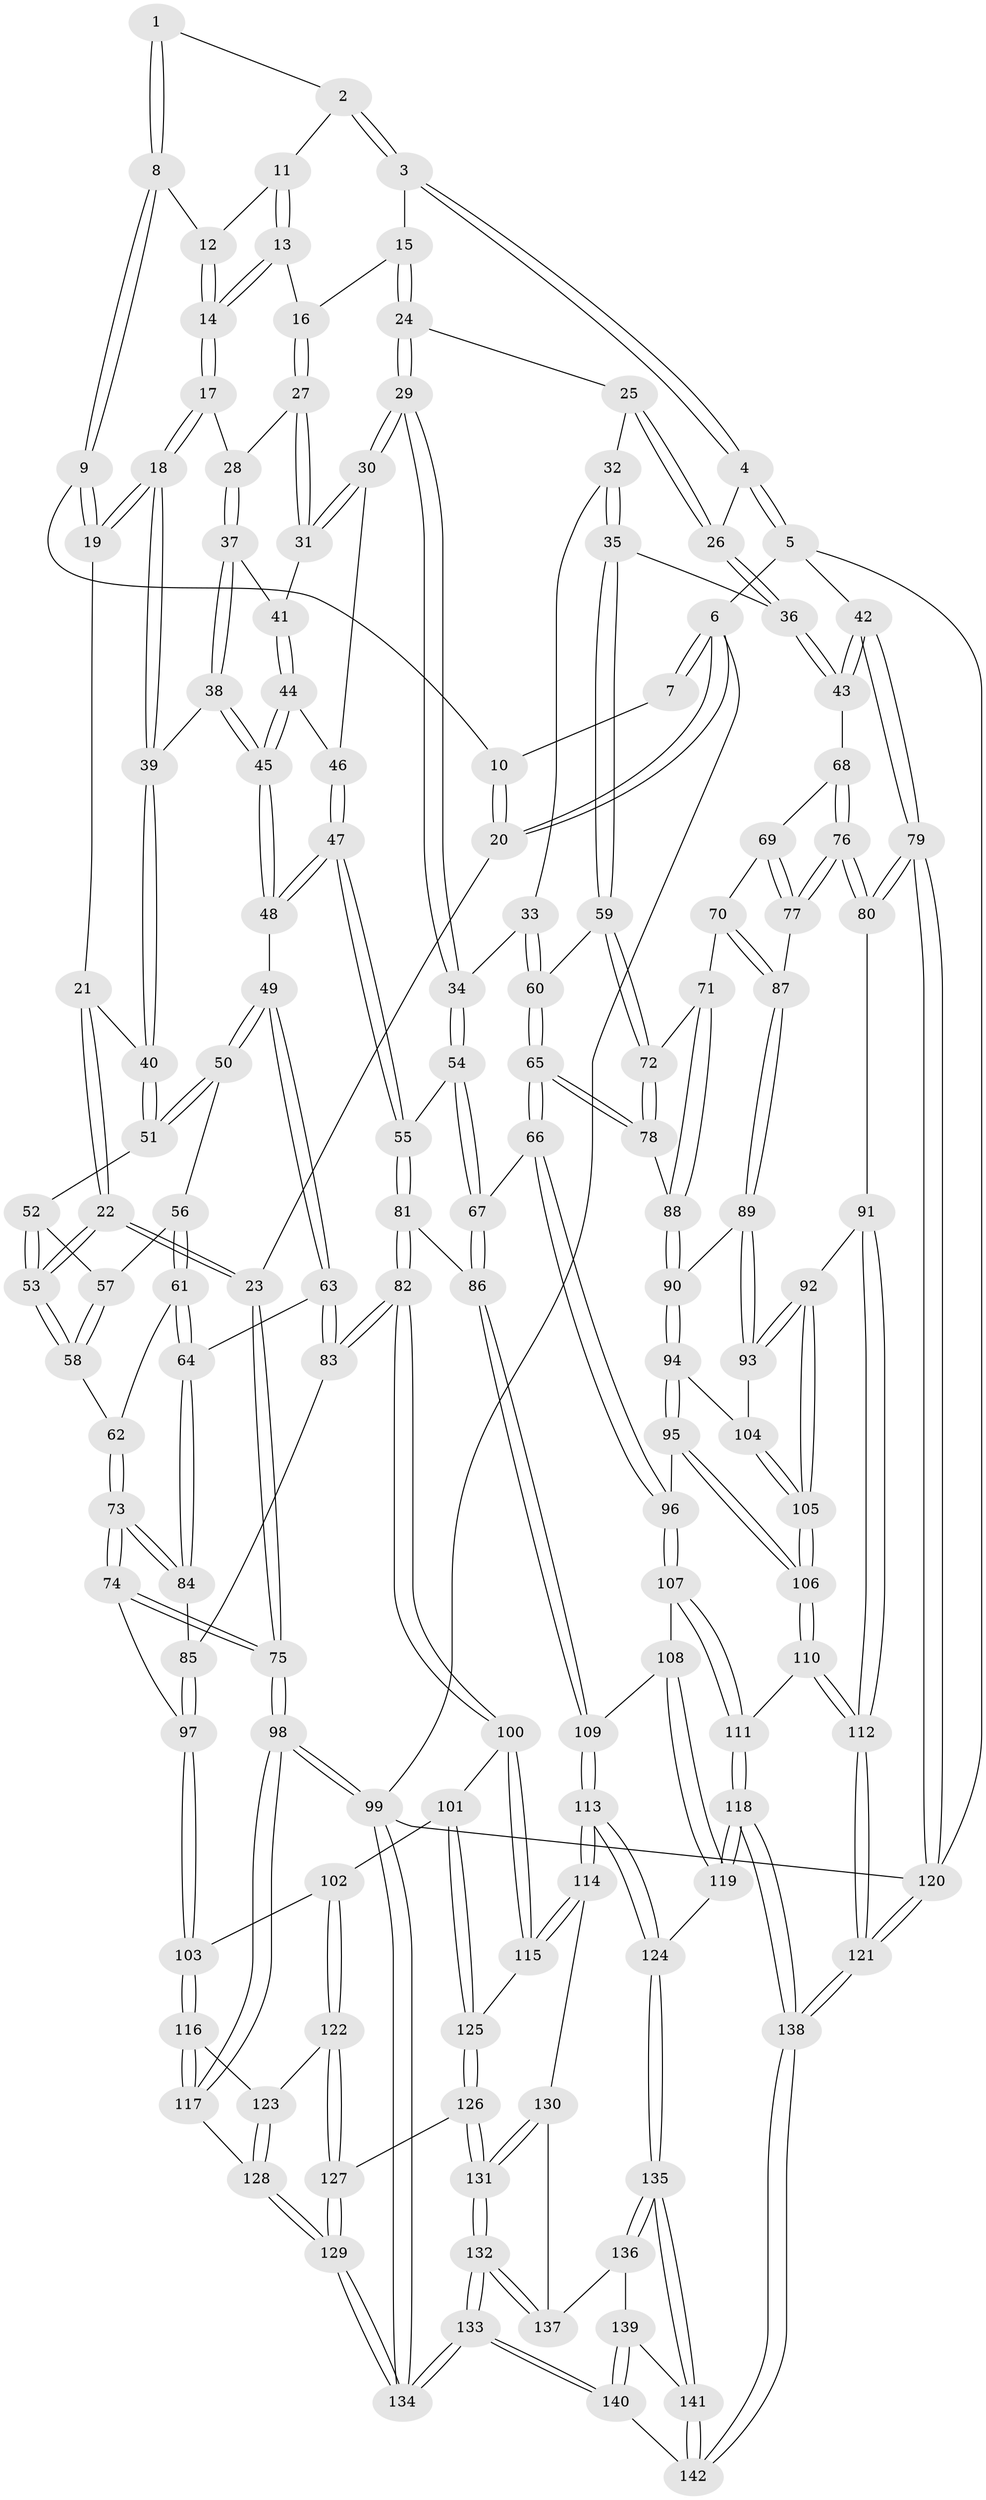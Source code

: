 // Generated by graph-tools (version 1.1) at 2025/38/03/09/25 02:38:20]
// undirected, 142 vertices, 352 edges
graph export_dot {
graph [start="1"]
  node [color=gray90,style=filled];
  1 [pos="+0.15019504178563445+0"];
  2 [pos="+0.37019217888910066+0"];
  3 [pos="+0.4658112252214409+0"];
  4 [pos="+1+0"];
  5 [pos="+1+0"];
  6 [pos="+0+0"];
  7 [pos="+0+0"];
  8 [pos="+0.11518646143402796+0.061809235803033914"];
  9 [pos="+0.09857096096975237+0.08464450106222765"];
  10 [pos="+0.08619166511570521+0.08403816420094722"];
  11 [pos="+0.3052983323849745+0"];
  12 [pos="+0.17579847100886298+0.0476063003654288"];
  13 [pos="+0.2736761768850169+0.09888712777483197"];
  14 [pos="+0.25603772348226056+0.14418478251068229"];
  15 [pos="+0.4900324415377288+0.01631107192189529"];
  16 [pos="+0.43574143845402885+0.11166644334573587"];
  17 [pos="+0.25273749782270666+0.16020456889816087"];
  18 [pos="+0.19847950312825127+0.19908624136398256"];
  19 [pos="+0.15369021340226416+0.1669732790809413"];
  20 [pos="+0+0.1588228705167805"];
  21 [pos="+0.03310681374250549+0.20895423638178443"];
  22 [pos="+0+0.23141625767365503"];
  23 [pos="+0+0.2230759228197921"];
  24 [pos="+0.5859240080406741+0.13357966598232576"];
  25 [pos="+0.618344892547516+0.14069387073751866"];
  26 [pos="+0.7765480183970356+0.13182897120738307"];
  27 [pos="+0.40492013322152043+0.18754858799363702"];
  28 [pos="+0.31812857342942114+0.18054911829661321"];
  29 [pos="+0.5090603911013271+0.3019526439505521"];
  30 [pos="+0.4663211355353949+0.28161462553507616"];
  31 [pos="+0.4268992310717876+0.23952892030673623"];
  32 [pos="+0.6347277929167712+0.233935619182118"];
  33 [pos="+0.5468760423680094+0.3255528923056616"];
  34 [pos="+0.5198699393416921+0.3175273365665029"];
  35 [pos="+0.7832492511696277+0.30155158054743136"];
  36 [pos="+0.802929736422559+0.2764797622364077"];
  37 [pos="+0.31908805175560917+0.2860266425515286"];
  38 [pos="+0.26382722791315183+0.31053842606352905"];
  39 [pos="+0.1915324125393029+0.2615197642906715"];
  40 [pos="+0.16312472344837306+0.2877936127797641"];
  41 [pos="+0.329836083696996+0.2856377349193639"];
  42 [pos="+1+0.27069702612453334"];
  43 [pos="+1+0.3061960265493525"];
  44 [pos="+0.3574079524197327+0.32698005583526685"];
  45 [pos="+0.28647077154122735+0.365707501000891"];
  46 [pos="+0.38770661824406455+0.33596593777683387"];
  47 [pos="+0.34520840980033435+0.4353912415209229"];
  48 [pos="+0.2945053555650353+0.40918059521479183"];
  49 [pos="+0.2480177346000116+0.43039729502482227"];
  50 [pos="+0.149461791432812+0.34912517005428245"];
  51 [pos="+0.14840311551806756+0.30587110769423603"];
  52 [pos="+0.0760696879580787+0.3109803406806149"];
  53 [pos="+0+0.28522429285455925"];
  54 [pos="+0.4575619451030091+0.44443111299790733"];
  55 [pos="+0.3542580696966525+0.4453130217219213"];
  56 [pos="+0.13553112257726782+0.3846499879328967"];
  57 [pos="+0.0640000995619531+0.3939881312030267"];
  58 [pos="+0.04135450472037672+0.4108387133535953"];
  59 [pos="+0.7691118610108972+0.32581345727404265"];
  60 [pos="+0.6348323626562791+0.3706240691080634"];
  61 [pos="+0.13219084109869514+0.44473979764892513"];
  62 [pos="+0.046479948857947435+0.4261588776399313"];
  63 [pos="+0.23904384310508753+0.44128143595133795"];
  64 [pos="+0.1345992206714249+0.45106916288290144"];
  65 [pos="+0.6185198158887484+0.5240384540571812"];
  66 [pos="+0.5837177262459965+0.5865269435751375"];
  67 [pos="+0.5290457251115136+0.5709714576151055"];
  68 [pos="+0.9589626153847418+0.41207737554263185"];
  69 [pos="+0.9330464293227336+0.43066468296341365"];
  70 [pos="+0.835958482234486+0.4598185296838578"];
  71 [pos="+0.8142817811848598+0.45610872084604354"];
  72 [pos="+0.7850762412735013+0.38294846997198456"];
  73 [pos="+0.002765264711359641+0.5624491387486521"];
  74 [pos="+0+0.6247563294901001"];
  75 [pos="+0+0.636561357048636"];
  76 [pos="+0.9687050604846319+0.5515234145227742"];
  77 [pos="+0.9224745300000973+0.5245157018931487"];
  78 [pos="+0.676292731802717+0.5091473194211321"];
  79 [pos="+1+0.658881859528555"];
  80 [pos="+1+0.6444736946044295"];
  81 [pos="+0.3104181221580646+0.6483591181082358"];
  82 [pos="+0.2807027447650505+0.6563186709425759"];
  83 [pos="+0.22173422748211596+0.5556522858470874"];
  84 [pos="+0.12770057742666774+0.49030582596480166"];
  85 [pos="+0.1846251639136468+0.5351923781344909"];
  86 [pos="+0.32539197533571423+0.6509168159275042"];
  87 [pos="+0.9183964316729877+0.5236550217941831"];
  88 [pos="+0.7961308171540648+0.5021885144554448"];
  89 [pos="+0.8304482856764532+0.5804214922414268"];
  90 [pos="+0.798710007309258+0.5358980588960125"];
  91 [pos="+0.9638739503664285+0.6657491106596594"];
  92 [pos="+0.9577964050142349+0.6659965145296969"];
  93 [pos="+0.8325444352701021+0.5877072008329922"];
  94 [pos="+0.6752364609935312+0.6217723135500585"];
  95 [pos="+0.6588531047779255+0.6243471178321531"];
  96 [pos="+0.6008165460565377+0.615014920703367"];
  97 [pos="+0+0.6416591042824005"];
  98 [pos="+0+0.812780925607395"];
  99 [pos="+0+1"];
  100 [pos="+0.2537168115340034+0.6819403971027721"];
  101 [pos="+0.1849586299156217+0.704283871013422"];
  102 [pos="+0.11914207499756688+0.7038886701832316"];
  103 [pos="+0.11481327697450791+0.7030265243556004"];
  104 [pos="+0.7879601275476414+0.6487852017301736"];
  105 [pos="+0.8193648297186018+0.7379585308386132"];
  106 [pos="+0.7909230862142848+0.786683885735858"];
  107 [pos="+0.5880745220179664+0.6991540461674557"];
  108 [pos="+0.5013974997293951+0.7576953891967195"];
  109 [pos="+0.4285188923457352+0.7591058635385676"];
  110 [pos="+0.7769771159728203+0.8484942132298221"];
  111 [pos="+0.6702122160014938+0.8464265438651515"];
  112 [pos="+0.861568564024502+0.9379184636767864"];
  113 [pos="+0.4051197223806026+0.8870893634210807"];
  114 [pos="+0.340968383766366+0.8902920094677786"];
  115 [pos="+0.2967104298985872+0.8362354948496081"];
  116 [pos="+0.044498295012534016+0.8448646083497653"];
  117 [pos="+0+0.8700596019378183"];
  118 [pos="+0.5942987641884793+0.9121719870488384"];
  119 [pos="+0.5364325726250856+0.9019172854513524"];
  120 [pos="+1+1"];
  121 [pos="+1+1"];
  122 [pos="+0.10926092474761041+0.8727064727558153"];
  123 [pos="+0.0924097386036726+0.8748303918404596"];
  124 [pos="+0.4526159161531333+0.9217854648801955"];
  125 [pos="+0.18001343418152843+0.8948211453735607"];
  126 [pos="+0.1761681162217126+0.9031068850382661"];
  127 [pos="+0.16332846232012324+0.9010011576313368"];
  128 [pos="+0.04988526500409673+0.9378728975541891"];
  129 [pos="+0.05930764449996646+0.9621736661904111"];
  130 [pos="+0.3350451215758784+0.8983992785852902"];
  131 [pos="+0.18903015374112375+0.9308412701374263"];
  132 [pos="+0.19390440551856356+0.9893562189313135"];
  133 [pos="+0.13526715115577134+1"];
  134 [pos="+0.05860399620695587+1"];
  135 [pos="+0.43590394164816126+1"];
  136 [pos="+0.3202481006516965+0.9483287129283142"];
  137 [pos="+0.31988773713008+0.9439832596999749"];
  138 [pos="+0.6589715458508607+1"];
  139 [pos="+0.31977276288863066+0.9567132537874015"];
  140 [pos="+0.241408262955745+1"];
  141 [pos="+0.43288266491749144+1"];
  142 [pos="+0.4349286637156101+1"];
  1 -- 2;
  1 -- 8;
  1 -- 8;
  2 -- 3;
  2 -- 3;
  2 -- 11;
  3 -- 4;
  3 -- 4;
  3 -- 15;
  4 -- 5;
  4 -- 5;
  4 -- 26;
  5 -- 6;
  5 -- 42;
  5 -- 120;
  6 -- 7;
  6 -- 7;
  6 -- 20;
  6 -- 20;
  6 -- 99;
  7 -- 10;
  8 -- 9;
  8 -- 9;
  8 -- 12;
  9 -- 10;
  9 -- 19;
  9 -- 19;
  10 -- 20;
  10 -- 20;
  11 -- 12;
  11 -- 13;
  11 -- 13;
  12 -- 14;
  12 -- 14;
  13 -- 14;
  13 -- 14;
  13 -- 16;
  14 -- 17;
  14 -- 17;
  15 -- 16;
  15 -- 24;
  15 -- 24;
  16 -- 27;
  16 -- 27;
  17 -- 18;
  17 -- 18;
  17 -- 28;
  18 -- 19;
  18 -- 19;
  18 -- 39;
  18 -- 39;
  19 -- 21;
  20 -- 23;
  21 -- 22;
  21 -- 22;
  21 -- 40;
  22 -- 23;
  22 -- 23;
  22 -- 53;
  22 -- 53;
  23 -- 75;
  23 -- 75;
  24 -- 25;
  24 -- 29;
  24 -- 29;
  25 -- 26;
  25 -- 26;
  25 -- 32;
  26 -- 36;
  26 -- 36;
  27 -- 28;
  27 -- 31;
  27 -- 31;
  28 -- 37;
  28 -- 37;
  29 -- 30;
  29 -- 30;
  29 -- 34;
  29 -- 34;
  30 -- 31;
  30 -- 31;
  30 -- 46;
  31 -- 41;
  32 -- 33;
  32 -- 35;
  32 -- 35;
  33 -- 34;
  33 -- 60;
  33 -- 60;
  34 -- 54;
  34 -- 54;
  35 -- 36;
  35 -- 59;
  35 -- 59;
  36 -- 43;
  36 -- 43;
  37 -- 38;
  37 -- 38;
  37 -- 41;
  38 -- 39;
  38 -- 45;
  38 -- 45;
  39 -- 40;
  39 -- 40;
  40 -- 51;
  40 -- 51;
  41 -- 44;
  41 -- 44;
  42 -- 43;
  42 -- 43;
  42 -- 79;
  42 -- 79;
  43 -- 68;
  44 -- 45;
  44 -- 45;
  44 -- 46;
  45 -- 48;
  45 -- 48;
  46 -- 47;
  46 -- 47;
  47 -- 48;
  47 -- 48;
  47 -- 55;
  47 -- 55;
  48 -- 49;
  49 -- 50;
  49 -- 50;
  49 -- 63;
  49 -- 63;
  50 -- 51;
  50 -- 51;
  50 -- 56;
  51 -- 52;
  52 -- 53;
  52 -- 53;
  52 -- 57;
  53 -- 58;
  53 -- 58;
  54 -- 55;
  54 -- 67;
  54 -- 67;
  55 -- 81;
  55 -- 81;
  56 -- 57;
  56 -- 61;
  56 -- 61;
  57 -- 58;
  57 -- 58;
  58 -- 62;
  59 -- 60;
  59 -- 72;
  59 -- 72;
  60 -- 65;
  60 -- 65;
  61 -- 62;
  61 -- 64;
  61 -- 64;
  62 -- 73;
  62 -- 73;
  63 -- 64;
  63 -- 83;
  63 -- 83;
  64 -- 84;
  64 -- 84;
  65 -- 66;
  65 -- 66;
  65 -- 78;
  65 -- 78;
  66 -- 67;
  66 -- 96;
  66 -- 96;
  67 -- 86;
  67 -- 86;
  68 -- 69;
  68 -- 76;
  68 -- 76;
  69 -- 70;
  69 -- 77;
  69 -- 77;
  70 -- 71;
  70 -- 87;
  70 -- 87;
  71 -- 72;
  71 -- 88;
  71 -- 88;
  72 -- 78;
  72 -- 78;
  73 -- 74;
  73 -- 74;
  73 -- 84;
  73 -- 84;
  74 -- 75;
  74 -- 75;
  74 -- 97;
  75 -- 98;
  75 -- 98;
  76 -- 77;
  76 -- 77;
  76 -- 80;
  76 -- 80;
  77 -- 87;
  78 -- 88;
  79 -- 80;
  79 -- 80;
  79 -- 120;
  79 -- 120;
  80 -- 91;
  81 -- 82;
  81 -- 82;
  81 -- 86;
  82 -- 83;
  82 -- 83;
  82 -- 100;
  82 -- 100;
  83 -- 85;
  84 -- 85;
  85 -- 97;
  85 -- 97;
  86 -- 109;
  86 -- 109;
  87 -- 89;
  87 -- 89;
  88 -- 90;
  88 -- 90;
  89 -- 90;
  89 -- 93;
  89 -- 93;
  90 -- 94;
  90 -- 94;
  91 -- 92;
  91 -- 112;
  91 -- 112;
  92 -- 93;
  92 -- 93;
  92 -- 105;
  92 -- 105;
  93 -- 104;
  94 -- 95;
  94 -- 95;
  94 -- 104;
  95 -- 96;
  95 -- 106;
  95 -- 106;
  96 -- 107;
  96 -- 107;
  97 -- 103;
  97 -- 103;
  98 -- 99;
  98 -- 99;
  98 -- 117;
  98 -- 117;
  99 -- 134;
  99 -- 134;
  99 -- 120;
  100 -- 101;
  100 -- 115;
  100 -- 115;
  101 -- 102;
  101 -- 125;
  101 -- 125;
  102 -- 103;
  102 -- 122;
  102 -- 122;
  103 -- 116;
  103 -- 116;
  104 -- 105;
  104 -- 105;
  105 -- 106;
  105 -- 106;
  106 -- 110;
  106 -- 110;
  107 -- 108;
  107 -- 111;
  107 -- 111;
  108 -- 109;
  108 -- 119;
  108 -- 119;
  109 -- 113;
  109 -- 113;
  110 -- 111;
  110 -- 112;
  110 -- 112;
  111 -- 118;
  111 -- 118;
  112 -- 121;
  112 -- 121;
  113 -- 114;
  113 -- 114;
  113 -- 124;
  113 -- 124;
  114 -- 115;
  114 -- 115;
  114 -- 130;
  115 -- 125;
  116 -- 117;
  116 -- 117;
  116 -- 123;
  117 -- 128;
  118 -- 119;
  118 -- 119;
  118 -- 138;
  118 -- 138;
  119 -- 124;
  120 -- 121;
  120 -- 121;
  121 -- 138;
  121 -- 138;
  122 -- 123;
  122 -- 127;
  122 -- 127;
  123 -- 128;
  123 -- 128;
  124 -- 135;
  124 -- 135;
  125 -- 126;
  125 -- 126;
  126 -- 127;
  126 -- 131;
  126 -- 131;
  127 -- 129;
  127 -- 129;
  128 -- 129;
  128 -- 129;
  129 -- 134;
  129 -- 134;
  130 -- 131;
  130 -- 131;
  130 -- 137;
  131 -- 132;
  131 -- 132;
  132 -- 133;
  132 -- 133;
  132 -- 137;
  132 -- 137;
  133 -- 134;
  133 -- 134;
  133 -- 140;
  133 -- 140;
  135 -- 136;
  135 -- 136;
  135 -- 141;
  135 -- 141;
  136 -- 137;
  136 -- 139;
  138 -- 142;
  138 -- 142;
  139 -- 140;
  139 -- 140;
  139 -- 141;
  140 -- 142;
  141 -- 142;
  141 -- 142;
}
